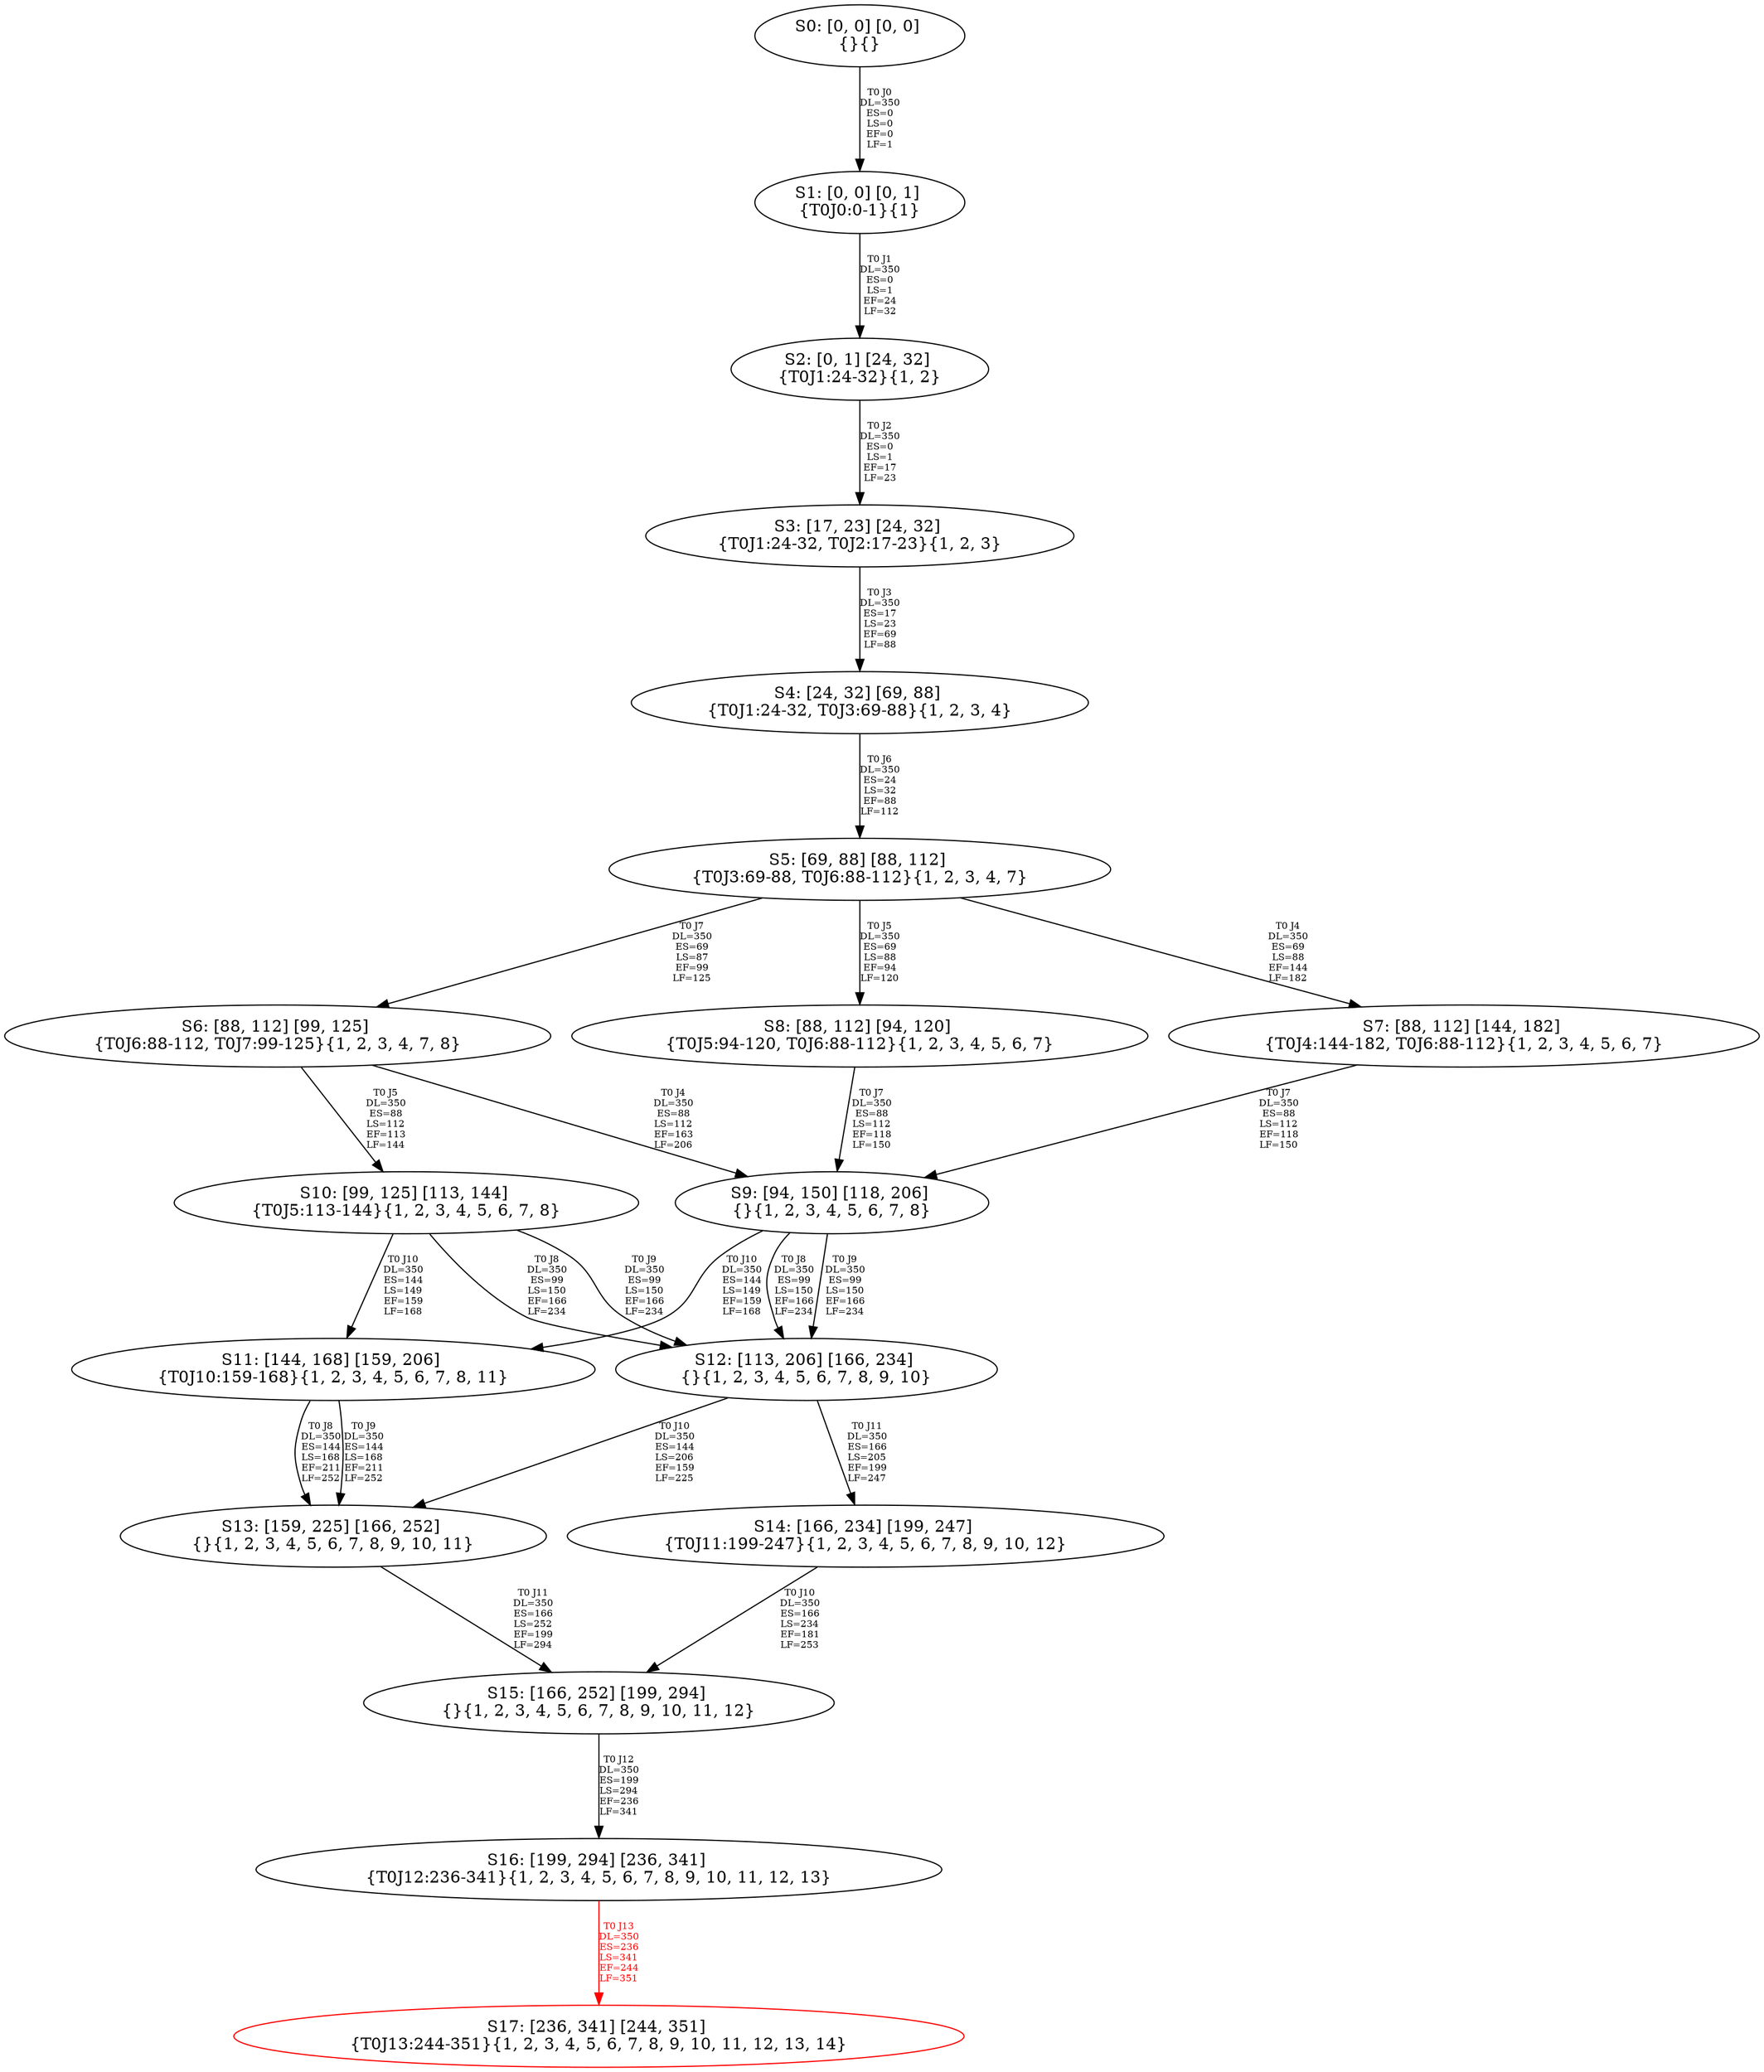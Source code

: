 digraph {
	S0[label="S0: [0, 0] [0, 0] \n{}{}"];
	S1[label="S1: [0, 0] [0, 1] \n{T0J0:0-1}{1}"];
	S2[label="S2: [0, 1] [24, 32] \n{T0J1:24-32}{1, 2}"];
	S3[label="S3: [17, 23] [24, 32] \n{T0J1:24-32, T0J2:17-23}{1, 2, 3}"];
	S4[label="S4: [24, 32] [69, 88] \n{T0J1:24-32, T0J3:69-88}{1, 2, 3, 4}"];
	S5[label="S5: [69, 88] [88, 112] \n{T0J3:69-88, T0J6:88-112}{1, 2, 3, 4, 7}"];
	S6[label="S6: [88, 112] [99, 125] \n{T0J6:88-112, T0J7:99-125}{1, 2, 3, 4, 7, 8}"];
	S7[label="S7: [88, 112] [144, 182] \n{T0J4:144-182, T0J6:88-112}{1, 2, 3, 4, 5, 6, 7}"];
	S8[label="S8: [88, 112] [94, 120] \n{T0J5:94-120, T0J6:88-112}{1, 2, 3, 4, 5, 6, 7}"];
	S9[label="S9: [94, 150] [118, 206] \n{}{1, 2, 3, 4, 5, 6, 7, 8}"];
	S10[label="S10: [99, 125] [113, 144] \n{T0J5:113-144}{1, 2, 3, 4, 5, 6, 7, 8}"];
	S11[label="S11: [144, 168] [159, 206] \n{T0J10:159-168}{1, 2, 3, 4, 5, 6, 7, 8, 11}"];
	S12[label="S12: [113, 206] [166, 234] \n{}{1, 2, 3, 4, 5, 6, 7, 8, 9, 10}"];
	S13[label="S13: [159, 225] [166, 252] \n{}{1, 2, 3, 4, 5, 6, 7, 8, 9, 10, 11}"];
	S14[label="S14: [166, 234] [199, 247] \n{T0J11:199-247}{1, 2, 3, 4, 5, 6, 7, 8, 9, 10, 12}"];
	S15[label="S15: [166, 252] [199, 294] \n{}{1, 2, 3, 4, 5, 6, 7, 8, 9, 10, 11, 12}"];
	S16[label="S16: [199, 294] [236, 341] \n{T0J12:236-341}{1, 2, 3, 4, 5, 6, 7, 8, 9, 10, 11, 12, 13}"];
	S17[label="S17: [236, 341] [244, 351] \n{T0J13:244-351}{1, 2, 3, 4, 5, 6, 7, 8, 9, 10, 11, 12, 13, 14}"];
	S0 -> S1[label="T0 J0\nDL=350\nES=0\nLS=0\nEF=0\nLF=1",fontsize=8];
	S1 -> S2[label="T0 J1\nDL=350\nES=0\nLS=1\nEF=24\nLF=32",fontsize=8];
	S2 -> S3[label="T0 J2\nDL=350\nES=0\nLS=1\nEF=17\nLF=23",fontsize=8];
	S3 -> S4[label="T0 J3\nDL=350\nES=17\nLS=23\nEF=69\nLF=88",fontsize=8];
	S4 -> S5[label="T0 J6\nDL=350\nES=24\nLS=32\nEF=88\nLF=112",fontsize=8];
	S5 -> S7[label="T0 J4\nDL=350\nES=69\nLS=88\nEF=144\nLF=182",fontsize=8];
	S5 -> S8[label="T0 J5\nDL=350\nES=69\nLS=88\nEF=94\nLF=120",fontsize=8];
	S5 -> S6[label="T0 J7\nDL=350\nES=69\nLS=87\nEF=99\nLF=125",fontsize=8];
	S6 -> S9[label="T0 J4\nDL=350\nES=88\nLS=112\nEF=163\nLF=206",fontsize=8];
	S6 -> S10[label="T0 J5\nDL=350\nES=88\nLS=112\nEF=113\nLF=144",fontsize=8];
	S7 -> S9[label="T0 J7\nDL=350\nES=88\nLS=112\nEF=118\nLF=150",fontsize=8];
	S8 -> S9[label="T0 J7\nDL=350\nES=88\nLS=112\nEF=118\nLF=150",fontsize=8];
	S9 -> S12[label="T0 J8\nDL=350\nES=99\nLS=150\nEF=166\nLF=234",fontsize=8];
	S9 -> S12[label="T0 J9\nDL=350\nES=99\nLS=150\nEF=166\nLF=234",fontsize=8];
	S9 -> S11[label="T0 J10\nDL=350\nES=144\nLS=149\nEF=159\nLF=168",fontsize=8];
	S10 -> S12[label="T0 J8\nDL=350\nES=99\nLS=150\nEF=166\nLF=234",fontsize=8];
	S10 -> S12[label="T0 J9\nDL=350\nES=99\nLS=150\nEF=166\nLF=234",fontsize=8];
	S10 -> S11[label="T0 J10\nDL=350\nES=144\nLS=149\nEF=159\nLF=168",fontsize=8];
	S11 -> S13[label="T0 J8\nDL=350\nES=144\nLS=168\nEF=211\nLF=252",fontsize=8];
	S11 -> S13[label="T0 J9\nDL=350\nES=144\nLS=168\nEF=211\nLF=252",fontsize=8];
	S12 -> S13[label="T0 J10\nDL=350\nES=144\nLS=206\nEF=159\nLF=225",fontsize=8];
	S12 -> S14[label="T0 J11\nDL=350\nES=166\nLS=205\nEF=199\nLF=247",fontsize=8];
	S13 -> S15[label="T0 J11\nDL=350\nES=166\nLS=252\nEF=199\nLF=294",fontsize=8];
	S14 -> S15[label="T0 J10\nDL=350\nES=166\nLS=234\nEF=181\nLF=253",fontsize=8];
	S15 -> S16[label="T0 J12\nDL=350\nES=199\nLS=294\nEF=236\nLF=341",fontsize=8];
	S16 -> S17[label="T0 J13\nDL=350\nES=236\nLS=341\nEF=244\nLF=351",color=Red,fontcolor=Red,fontsize=8];
S17[color=Red];
}
